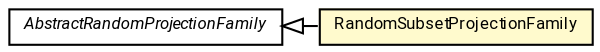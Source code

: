 #!/usr/local/bin/dot
#
# Class diagram 
# Generated by UMLGraph version R5_7_2-60-g0e99a6 (http://www.spinellis.gr/umlgraph/)
#

digraph G {
	graph [fontnames="svg"]
	edge [fontname="Roboto",fontsize=7,labelfontname="Roboto",labelfontsize=7,color="black"];
	node [fontname="Roboto",fontcolor="black",fontsize=8,shape=plaintext,margin=0,width=0,height=0];
	nodesep=0.15;
	ranksep=0.25;
	rankdir=LR;
	// de.lmu.ifi.dbs.elki.data.projection.random.AbstractRandomProjectionFamily
	c8716309 [label=<<table title="de.lmu.ifi.dbs.elki.data.projection.random.AbstractRandomProjectionFamily" border="0" cellborder="1" cellspacing="0" cellpadding="2" href="AbstractRandomProjectionFamily.html" target="_parent">
		<tr><td><table border="0" cellspacing="0" cellpadding="1">
		<tr><td align="center" balign="center"> <font face="Roboto"><i>AbstractRandomProjectionFamily</i></font> </td></tr>
		</table></td></tr>
		</table>>, URL="AbstractRandomProjectionFamily.html"];
	// de.lmu.ifi.dbs.elki.data.projection.random.RandomSubsetProjectionFamily
	c8716312 [label=<<table title="de.lmu.ifi.dbs.elki.data.projection.random.RandomSubsetProjectionFamily" border="0" cellborder="1" cellspacing="0" cellpadding="2" bgcolor="lemonChiffon" href="RandomSubsetProjectionFamily.html" target="_parent">
		<tr><td><table border="0" cellspacing="0" cellpadding="1">
		<tr><td align="center" balign="center"> <font face="Roboto">RandomSubsetProjectionFamily</font> </td></tr>
		</table></td></tr>
		</table>>, URL="RandomSubsetProjectionFamily.html"];
	// de.lmu.ifi.dbs.elki.data.projection.random.RandomSubsetProjectionFamily extends de.lmu.ifi.dbs.elki.data.projection.random.AbstractRandomProjectionFamily
	c8716309 -> c8716312 [arrowtail=empty,dir=back,weight=10];
}


